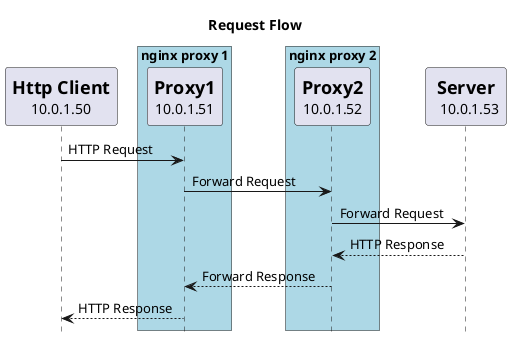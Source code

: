 @startuml
hide footbox
title
Request Flow
end title
participant Client [
  = Http Client
  10.0.1.50
]
box "nginx proxy 1" #LightBlue
participant Proxy1 [
  = Proxy1
  10.0.1.51
]
end box
box "nginx proxy 2" #LightBlue
participant Proxy2 [
  = Proxy2
  10.0.1.52
]
end box
participant Server [
  = Server
    10.0.1.53
]

Client -> Proxy1: HTTP Request
Proxy1 -> Proxy2: Forward Request
Proxy2 -> Server: Forward Request
Server --> Proxy2: HTTP Response
Proxy2 --> Proxy1: Forward Response
Proxy1 --> Client: HTTP Response
@enduml
